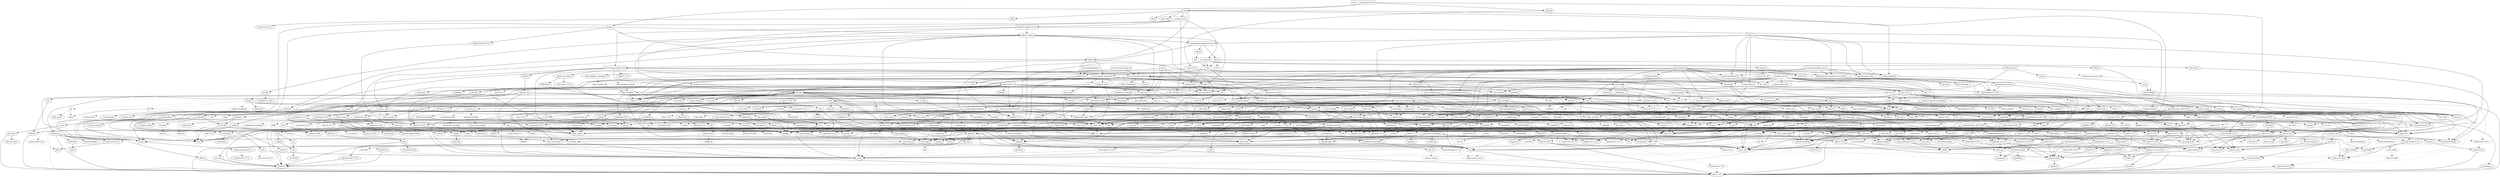 digraph {
    0 [ label = "tests" shape = box]
    1 [ label = "catalyst-toolbox" shape = box]
    2 [ label = "chain-addr" shape = box]
    3 [ label = "chain-core" shape = box]
    4 [ label = "chain-ser" shape = box]
    5 [ label = "chain-crypto" shape = box]
    6 [ label = "typed-bytes" shape = box]
    7 [ label = "chain-impl-mockchain" shape = box]
    8 [ label = "cardano-legacy-address" shape = box]
    9 [ label = "chain-time" shape = box]
    10 [ label = "chain-vote" shape = box]
    11 [ label = "imhamt" shape = box]
    12 [ label = "sparse-array" shape = box]
    13 [ label = "chain-storage" shape = box]
    14 [ label = "jcli" shape = box]
    15 [ label = "jormungandr-lib" shape = box]
    16 [ label = "jormungandr-automation" shape = box]
    17 [ label = "jortestkit" shape = box]
    18 [ label = "jormungandr-integration-tests" shape = box]
    19 [ label = "hersir" shape = box]
    20 [ label = "thor" shape = box]
    21 [ label = "loki" shape = box]
    22 [ label = "mjolnir" shape = box]
    23 [ label = "snapshot-lib" shape = box]
    24 [ label = "symmetric-cipher" shape = box]
    25 [ label = "vit-servicing-station-lib" shape = box]
    26 [ label = "event-db" shape = box]
    27 [ label = "vit-servicing-station-tests" shape = box]
    28 [ label = "wallet" shape = box]
    29 [ label = "chain-path-derivation" shape = box]
    30 [ label = "hdkeygen" shape = box]
    31 [ label = "chain-network" shape = box]
    32 [ label = "jormungandrwallet" shape = box]
    33 [ label = "wallet-core" shape = box]
    34 [ label = "wallet-wasm-js" shape = box]
    35 [ label = "jormungandr" shape = box]
    36 [ label = "explorer" shape = box]
    37 [ label = "settings" shape = box]
    38 [ label = "blockchain" shape = box]
    39 [ label = "vit-servicing-station-cli" shape = box]
    40 [ label = "vit-servicing-station-server" shape = box]
    41 [ label = "iapyx" shape = box]
    42 [ label = "valgrind" shape = box]
    43 [ label = "vitup" shape = box]
    44 [ label = "mainnet-lib" shape = box]
    45 [ label = "mainnet-tools" shape = box]
    46 [ label = "scheduler-service-lib" shape = box]
    47 [ label = "signals-handler" shape = box]
    48 [ label = "snapshot-trigger-service" shape = box]
    49 [ label = "voting_tools_rs" shape = box]
    50 [ label = "integration-tests" shape = box]
    51 [ label = "cat-data-service" shape = box]
    52 [ label = "audit" shape = box]
    53 [ label = "assert_fs" ]
    54 [ label = "bech32 0.8.1" ]
    55 [ label = "clap 4.2.1" ]
    56 [ label = "color-eyre" ]
    57 [ label = "csv" ]
    58 [ label = "fraction" ]
    59 [ label = "futures" ]
    60 [ label = "gag" ]
    61 [ label = "governor" ]
    62 [ label = "graphql_client" ]
    63 [ label = "hex" ]
    64 [ label = "image" ]
    65 [ label = "itertools 0.10.5" ]
    66 [ label = "once_cell" ]
    67 [ label = "qrcode" ]
    68 [ label = "quircs" ]
    69 [ label = "rand 0.8.5" ]
    70 [ label = "rand_chacha 0.3.1" ]
    71 [ label = "rayon" ]
    72 [ label = "regex" ]
    73 [ label = "reqwest" ]
    74 [ label = "rust_decimal" ]
    75 [ label = "serde" ]
    76 [ label = "serde_json" ]
    77 [ label = "serde_yaml 0.8.26" ]
    78 [ label = "sscanf" ]
    79 [ label = "thiserror" ]
    80 [ label = "time 0.3.20" ]
    81 [ label = "tokio" ]
    82 [ label = "tracing" ]
    83 [ label = "tracing-subscriber" ]
    84 [ label = "url" ]
    85 [ label = "cryptoxide 0.4.4" ]
    86 [ label = "proptest" ]
    87 [ label = "quickcheck" ]
    88 [ label = "curve25519-dalek-ng" ]
    89 [ label = "ed25519-bip32 0.4.1" ]
    90 [ label = "ed25519-dalek" ]
    91 [ label = "generic-array" ]
    92 [ label = "rand_core 0.6.4" ]
    93 [ label = "sha2 0.10.6" ]
    94 [ label = "lazy_static" ]
    95 [ label = "strum" ]
    96 [ label = "cbor_event" ]
    97 [ label = "base64 0.21.0" ]
    98 [ label = "const_format" ]
    99 [ label = "criterion" style = dashed]
    100 [ label = "data-pile" ]
    101 [ label = "sled" ]
    102 [ label = "tempfile" ]
    103 [ label = "base64 0.13.1" ]
    104 [ label = "bincode" ]
    105 [ label = "bytes" ]
    106 [ label = "clap_complete" ]
    107 [ label = "gtmpl" ]
    108 [ label = "rpassword" ]
    109 [ label = "http" ]
    110 [ label = "humantime" ]
    111 [ label = "parity-multiaddr" ]
    112 [ label = "serde_with 2.3.1" ]
    113 [ label = "assert_cmd" ]
    114 [ label = "bytesize" ]
    115 [ label = "custom_debug" ]
    116 [ label = "flate2" ]
    117 [ label = "fs_extra" ]
    118 [ label = "json" ]
    119 [ label = "keynesis" ]
    120 [ label = "log" ]
    121 [ label = "netstat2" ]
    122 [ label = "os_info" ]
    123 [ label = "poldercast" ]
    124 [ label = "predicates 2.1.5" ]
    125 [ label = "prost 0.9.0" ]
    126 [ label = "semver" ]
    127 [ label = "sysinfo" ]
    128 [ label = "tar" ]
    129 [ label = "tokio-stream" ]
    130 [ label = "tonic 0.6.2" ]
    131 [ label = "warp" ]
    132 [ label = "zip" ]
    133 [ label = "console" ]
    134 [ label = "dialoguer" ]
    135 [ label = "indicatif" ]
    136 [ label = "sha-1" ]
    137 [ label = "sha2 0.9.9" ]
    138 [ label = "bech32 0.7.3" ]
    139 [ label = "yaml-rust" ]
    140 [ label = "ctrlc" ]
    141 [ label = "slave-pool" ]
    142 [ label = "cocoon" ]
    143 [ label = "dirs" ]
    144 [ label = "serde_test" style = dashed]
    145 [ label = "zeroize" ]
    146 [ label = "diesel" ]
    147 [ label = "diesel_migrations" ]
    148 [ label = "dotenv" ]
    149 [ label = "http-zipkin" ]
    150 [ label = "notify" ]
    151 [ label = "r2d2" ]
    152 [ label = "simplelog 0.8.0" ]
    153 [ label = "tracing-futures" ]
    154 [ label = "bb8" ]
    155 [ label = "bb8-postgres" ]
    156 [ label = "chrono" ]
    157 [ label = "dotenvy" ]
    158 [ label = "tokio-postgres" ]
    159 [ label = "cfg-if 0.1.10" ]
    160 [ label = "dyn-clone" ]
    161 [ label = "fake" ]
    162 [ label = "hyper" ]
    163 [ label = "postgres" ]
    164 [ label = "pretty_assertions" ]
    165 [ label = "rand 0.7.3" ]
    166 [ label = "rand_core 0.5.1" ]
    167 [ label = "refinery" ]
    168 [ label = "hashlink" ]
    169 [ label = "http-body" ]
    170 [ label = "pin-project" ]
    171 [ label = "clear_on_drop" ]
    172 [ label = "console_error_panic_hook" style = dashed]
    173 [ label = "getrandom 0.2.9" ]
    174 [ label = "js-sys" ]
    175 [ label = "wasm-bindgen" ]
    176 [ label = "web-sys" ]
    177 [ label = "arc-swap" ]
    178 [ label = "jsonrpsee-core" ]
    179 [ label = "jsonrpsee-http-server" ]
    180 [ label = "linked-hash-map" ]
    181 [ label = "local-ip-address" ]
    182 [ label = "lru" ]
    183 [ label = "opentelemetry 0.19.0" ]
    184 [ label = "opentelemetry-otlp" ]
    185 [ label = "opentelemetry-semantic-conventions" ]
    186 [ label = "prometheus" ]
    187 [ label = "tokio-util 0.6.10" ]
    188 [ label = "tracing-appender" ]
    189 [ label = "tracing-opentelemetry" ]
    190 [ label = "trust-dns-resolver" ]
    191 [ label = "anyhow" ]
    192 [ label = "async-graphql" ]
    193 [ label = "async-graphql-warp" ]
    194 [ label = "futures-channel" ]
    195 [ label = "futures-util" ]
    196 [ label = "ed25519-bip32 0.3.2" ]
    197 [ label = "prettytable-rs" ]
    198 [ label = "warp-reverse-proxy" ]
    199 [ label = "diffy" ]
    200 [ label = "glob" ]
    201 [ label = "path-slash" ]
    202 [ label = "rustls" ]
    203 [ label = "rustls-pemfile" ]
    204 [ label = "tempdir" ]
    205 [ label = "tokio-rustls" ]
    206 [ label = "uuid 0.8.2" ]
    207 [ label = "walkdir" ]
    208 [ label = "cardano-serialization-lib" ]
    209 [ label = "pharos" ]
    210 [ label = "job_scheduler_ng" ]
    211 [ label = "num-traits" ]
    212 [ label = "uuid 1.3.1" ]
    213 [ label = "bytekind" ]
    214 [ label = "cddl" ]
    215 [ label = "ciborium" ]
    216 [ label = "dashmap" ]
    217 [ label = "microtype" ]
    218 [ label = "nonempty" ]
    219 [ label = "validity" ]
    220 [ label = "cfg-if 1.0.0" ]
    221 [ label = "libmath" ]
    222 [ label = "rand_chacha 0.2.2" ]
    223 [ label = "axum" ]
    224 [ label = "cpu-time" ]
    225 [ label = "metrics" ]
    226 [ label = "metrics-exporter-prometheus" ]
    227 [ label = "opentelemetry-prometheus" ]
    228 [ label = "panic-message" ]
    229 [ label = "poem" ]
    230 [ label = "poem-extensions" ]
    231 [ label = "poem-openapi" ]
    232 [ label = "rust-embed" ]
    233 [ label = "serde_with 3.3.0" ]
    234 [ label = "tower" ]
    235 [ label = "tower-http" ]
    236 [ label = "ulid" ]
    237 [ label = "clap_complete_command" ]
    238 [ label = "anstyle" ]
    239 [ label = "doc-comment" ]
    240 [ label = "globwalk" ]
    241 [ label = "predicates 3.0.2" ]
    242 [ label = "predicates-core" ]
    243 [ label = "predicates-tree" ]
    244 [ label = "clap_builder" ]
    245 [ label = "backtrace" ]
    246 [ label = "color-spantrace" style = dashed]
    247 [ label = "eyre" ]
    248 [ label = "indenter" ]
    249 [ label = "owo-colors" ]
    250 [ label = "tracing-error" style = dashed]
    251 [ label = "csv-core" ]
    252 [ label = "itoa" ]
    253 [ label = "ryu" ]
    254 [ label = "num" ]
    255 [ label = "futures-core" ]
    256 [ label = "futures-executor" ]
    257 [ label = "futures-io" ]
    258 [ label = "futures-sink" ]
    259 [ label = "futures-task" ]
    260 [ label = "filedescriptor" ]
    261 [ label = "futures-timer" style = dashed]
    262 [ label = "no-std-compat" ]
    263 [ label = "nonzero_ext" ]
    264 [ label = "parking_lot 0.12.1" ]
    265 [ label = "smallvec" ]
    266 [ label = "bytemuck" ]
    267 [ label = "byteorder" ]
    268 [ label = "color_quant" ]
    269 [ label = "gif" style = dashed]
    270 [ label = "jpeg-decoder" style = dashed]
    271 [ label = "num-iter" ]
    272 [ label = "num-rational 0.3.2" ]
    273 [ label = "png" style = dashed]
    274 [ label = "scoped_threadpool" style = dashed]
    275 [ label = "tiff" style = dashed]
    276 [ label = "either" ]
    277 [ label = "checked_int_cast" ]
    278 [ label = "ppv-lite86" ]
    279 [ label = "rayon-core" ]
    280 [ label = "aho-corasick 1.0.5" style = dashed]
    281 [ label = "memchr" ]
    282 [ label = "regex-automata 0.3.7" ]
    283 [ label = "regex-syntax 0.7.5" ]
    284 [ label = "serde_urlencoded" ]
    285 [ label = "tower-service" ]
    286 [ label = "arrayvec 0.7.2" ]
    287 [ label = "borsh" style = dashed]
    288 [ label = "bytecheck" style = dashed]
    289 [ label = "rkyv" style = dashed]
    290 [ label = "indexmap 1.9.3" ]
    291 [ label = "time-core" ]
    292 [ label = "mio" style = dashed]
    293 [ label = "num_cpus" ]
    294 [ label = "pin-project-lite" ]
    295 [ label = "tracing-core" ]
    296 [ label = "matchers" style = dashed]
    297 [ label = "nu-ansi-term" style = dashed]
    298 [ label = "sharded-slab" style = dashed]
    299 [ label = "thread_local" ]
    300 [ label = "tracing-log" style = dashed]
    301 [ label = "tracing-serde" style = dashed]
    302 [ label = "form_urlencoded" ]
    303 [ label = "idna 0.4.0" ]
    304 [ label = "percent-encoding" ]
    305 [ label = "bit-set" style = dashed]
    306 [ label = "bitflags" ]
    307 [ label = "quick-error 2.0.1" style = dashed]
    308 [ label = "rand_xorshift" ]
    309 [ label = "regex-syntax 0.6.29" style = dashed]
    310 [ label = "rusty-fork" style = dashed]
    311 [ label = "unarray" ]
    312 [ label = "env_logger" style = dashed]
    313 [ label = "digest 0.9.0" ]
    314 [ label = "subtle-ng" ]
    315 [ label = "curve25519-dalek" ]
    316 [ label = "ed25519" ]
    317 [ label = "typenum" ]
    318 [ label = "digest 0.10.6" ]
    319 [ label = "atty" style = dashed]
    320 [ label = "cast" style = dashed]
    321 [ label = "clap 2.34.0" style = dashed]
    322 [ label = "criterion-plot" style = dashed]
    323 [ label = "oorandom" style = dashed]
    324 [ label = "plotters" style = dashed]
    325 [ label = "serde_cbor" style = dashed]
    326 [ label = "tinytemplate" style = dashed]
    327 [ label = "memmap2" ]
    328 [ label = "crc32fast" ]
    329 [ label = "crossbeam-epoch" ]
    330 [ label = "crossbeam-utils" ]
    331 [ label = "fxhash" ]
    332 [ label = "libc" ]
    333 [ label = "parking_lot 0.11.2" ]
    334 [ label = "fastrand" ]
    335 [ label = "gtmpl_value" ]
    336 [ label = "fnv" ]
    337 [ label = "arrayref" ]
    338 [ label = "bs58" ]
    339 [ label = "data-encoding" ]
    340 [ label = "multihash" ]
    341 [ label = "static_assertions" ]
    342 [ label = "unsigned-varint 0.7.1" ]
    343 [ label = "bstr" ]
    344 [ label = "wait-timeout" ]
    345 [ label = "miniz_oxide 0.6.2" ]
    346 [ label = "cryptoxide 0.3.6" ]
    347 [ label = "difflib" style = dashed]
    348 [ label = "float-cmp" style = dashed]
    349 [ label = "normalize-line-endings" style = dashed]
    350 [ label = "filetime" ]
    351 [ label = "tokio-util 0.7.7" ]
    352 [ label = "async-stream" ]
    353 [ label = "h2" style = dashed]
    354 [ label = "hyper-timeout" style = dashed]
    355 [ label = "tower-layer" ]
    356 [ label = "headers" ]
    357 [ label = "mime" ]
    358 [ label = "mime_guess" ]
    359 [ label = "multiparty" style = dashed]
    360 [ label = "scoped-tls" ]
    361 [ label = "tokio-tungstenite" style = dashed]
    362 [ label = "aes 0.7.5" style = dashed]
    363 [ label = "bzip2" style = dashed]
    364 [ label = "constant_time_eq" style = dashed]
    365 [ label = "hmac 0.12.1" ]
    366 [ label = "pbkdf2 0.11.0" style = dashed]
    367 [ label = "sha1" ]
    368 [ label = "zstd" style = dashed]
    369 [ label = "unicode-width" ]
    370 [ label = "shell-words" ]
    371 [ label = "number_prefix" ]
    372 [ label = "block-buffer 0.9.0" ]
    373 [ label = "opaque-debug" ]
    374 [ label = "crossbeam-channel" ]
    375 [ label = "aes-gcm 0.9.4" ]
    376 [ label = "chacha20poly1305" ]
    377 [ label = "hmac 0.11.0" ]
    378 [ label = "pbkdf2 0.9.0" ]
    379 [ label = "dirs-sys" ]
    380 [ label = "pq-sys" style = dashed]
    381 [ label = "migrations_internals" ]
    382 [ label = "zipkin" ]
    383 [ label = "scheduled-thread-pool" ]
    384 [ label = "termcolor" ]
    385 [ label = "num-integer" ]
    386 [ label = "time 0.1.45" style = dashed]
    387 [ label = "fallible-iterator" ]
    388 [ label = "phf" ]
    389 [ label = "postgres-protocol" ]
    390 [ label = "postgres-types" ]
    391 [ label = "socket2 0.5.1" ]
    392 [ label = "httparse" ]
    393 [ label = "httpdate" ]
    394 [ label = "socket2 0.4.9" style = dashed]
    395 [ label = "want" ]
    396 [ label = "ansi_term 0.11.0" ]
    397 [ label = "difference" ]
    398 [ label = "getrandom 0.1.16" style = dashed]
    399 [ label = "refinery-core" ]
    400 [ label = "hashbrown 0.12.3" ]
    401 [ label = "beef" ]
    402 [ label = "jsonrpsee-types" ]
    403 [ label = "rustc-hash" style = dashed]
    404 [ label = "globset" ]
    405 [ label = "unicase" ]
    406 [ label = "opentelemetry_api 0.19.0" ]
    407 [ label = "opentelemetry_sdk 0.19.0" ]
    408 [ label = "opentelemetry-proto" ]
    409 [ label = "prost 0.11.8" style = dashed]
    410 [ label = "tonic 0.8.3" style = dashed]
    411 [ label = "protobuf" ]
    412 [ label = "slab" style = dashed]
    413 [ label = "lru-cache" ]
    414 [ label = "resolv-conf" style = dashed]
    415 [ label = "trust-dns-proto" ]
    416 [ label = "async-graphql-parser" ]
    417 [ label = "async-graphql-value" ]
    418 [ label = "fast_chemail" style = dashed]
    419 [ label = "multer" ]
    420 [ label = "pin-utils" ]
    421 [ label = "encode_unicode" ]
    422 [ label = "is-terminal" ]
    423 [ label = "term" ]
    424 [ label = "ansi_term 0.12.1" ]
    425 [ label = "ring" ]
    426 [ label = "sct" ]
    427 [ label = "webpki" ]
    428 [ label = "rand 0.4.6" ]
    429 [ label = "remove_dir_all" ]
    430 [ label = "same-file" ]
    431 [ label = "num-bigint" ]
    432 [ label = "schemars" ]
    433 [ label = "cron" ]
    434 [ label = "libm" style = dashed]
    435 [ label = "abnf_to_pest" ]
    436 [ label = "base16" ]
    437 [ label = "base64-url" style = dashed]
    438 [ label = "clap 3.2.23" style = dashed]
    439 [ label = "codespan-reporting" ]
    440 [ label = "hexf-parse" ]
    441 [ label = "itertools 0.11.0" ]
    442 [ label = "lexical-core" ]
    443 [ label = "pest_meta" ]
    444 [ label = "pest_vm" ]
    445 [ label = "simplelog 0.12.1" ]
    446 [ label = "uriparse" style = dashed]
    447 [ label = "ciborium-io" ]
    448 [ label = "ciborium-ll" ]
    449 [ label = "hashbrown 0.14.0" ]
    450 [ label = "lock_api" ]
    451 [ label = "parking_lot_core 0.9.8" ]
    452 [ label = "secrecy" style = dashed]
    453 [ label = "rand 0.3.23" ]
    454 [ label = "axum-core" ]
    455 [ label = "matchit" ]
    456 [ label = "serde_path_to_error" style = dashed]
    457 [ label = "sync_wrapper" ]
    458 [ label = "ahash 0.8.3" ]
    459 [ label = "ipnet" ]
    460 [ label = "metrics-util" ]
    461 [ label = "quanta" ]
    462 [ label = "opentelemetry_api 0.20.0" ]
    463 [ label = "opentelemetry_sdk 0.20.0" ]
    464 [ label = "async-compression" style = dashed]
    465 [ label = "cookie" style = dashed]
    466 [ label = "opentelemetry 0.20.0" style = dashed]
    467 [ label = "quick-xml" ]
    468 [ label = "rfc7239" ]
    469 [ label = "serde_yaml 0.9.25" ]
    470 [ label = "indexmap 2.0.0" ]
    471 [ label = "rust-embed-utils" ]
    472 [ label = "http-range-header" ]
    473 [ label = "clap_complete_fig" style = dashed]
    474 [ label = "clap_complete_nushell" style = dashed]
    475 [ label = "ignore" ]
    476 [ label = "termtree" ]
    477 [ label = "anstream" style = dashed]
    478 [ label = "clap_lex 0.4.1" ]
    479 [ label = "strsim" style = dashed]
    480 [ label = "addr2line" ]
    481 [ label = "object" ]
    482 [ label = "rustc-demangle" ]
    483 [ label = "num-complex" ]
    484 [ label = "num-rational 0.4.1" ]
    485 [ label = "weezl" style = dashed]
    486 [ label = "deflate" style = dashed]
    487 [ label = "miniz_oxide 0.3.7" style = dashed]
    488 [ label = "miniz_oxide 0.4.4" style = dashed]
    489 [ label = "crossbeam-deque" ]
    490 [ label = "hashbrown 0.13.1" style = dashed]
    491 [ label = "ptr_meta" style = dashed]
    492 [ label = "simdutf8" style = dashed]
    493 [ label = "rend" style = dashed]
    494 [ label = "seahash" style = dashed]
    495 [ label = "regex-automata 0.1.10" style = dashed]
    496 [ label = "overload" style = dashed]
    497 [ label = "unicode-bidi" ]
    498 [ label = "unicode-normalization" ]
    499 [ label = "bit-vec" style = dashed]
    500 [ label = "quick-error 1.2.3" style = dashed]
    501 [ label = "subtle" ]
    502 [ label = "signature" ]
    503 [ label = "block-buffer 0.10.4" style = dashed]
    504 [ label = "crypto-common" ]
    505 [ label = "textwrap 0.11.0" style = dashed]
    506 [ label = "plotters-backend" style = dashed]
    507 [ label = "plotters-svg" style = dashed]
    508 [ label = "half" ]
    509 [ label = "memoffset" ]
    510 [ label = "scopeguard" ]
    511 [ label = "instant" ]
    512 [ label = "parking_lot_core 0.8.6" ]
    513 [ label = "unsigned-varint 0.5.1" ]
    514 [ label = "adler" ]
    515 [ label = "tokio-io-timeout" style = dashed]
    516 [ label = "headers-core" ]
    517 [ label = "try-lock" ]
    518 [ label = "tungstenite" style = dashed]
    519 [ label = "cipher 0.3.0" ]
    520 [ label = "bzip2-sys" style = dashed]
    521 [ label = "password-hash" style = dashed]
    522 [ label = "zstd-safe" style = dashed]
    523 [ label = "aead 0.4.3" ]
    524 [ label = "ctr 0.8.0" ]
    525 [ label = "ghash 0.4.4" ]
    526 [ label = "aead 0.5.2" ]
    527 [ label = "chacha20" ]
    528 [ label = "cipher 0.4.4" ]
    529 [ label = "poly1305" ]
    530 [ label = "crypto-mac" ]
    531 [ label = "lazycell" ]
    532 [ label = "zipkin-types" ]
    533 [ label = "phf_shared" ]
    534 [ label = "md-5" ]
    535 [ label = "stringprep" ]
    536 [ label = "siphasher" ]
    537 [ label = "toml" ]
    538 [ label = "ahash 0.7.6" style = dashed]
    539 [ label = "aho-corasick 0.7.20" ]
    540 [ label = "urlencoding" ]
    541 [ label = "hostname" style = dashed]
    542 [ label = "idna 0.2.3" ]
    543 [ label = "tinyvec" ]
    544 [ label = "pest" ]
    545 [ label = "ascii_utils" style = dashed]
    546 [ label = "encoding_rs" ]
    547 [ label = "spin" ]
    548 [ label = "io-lifetimes" ]
    549 [ label = "dirs-next" ]
    550 [ label = "untrusted" ]
    551 [ label = "nom" ]
    552 [ label = "abnf" ]
    553 [ label = "pretty" ]
    554 [ label = "clap_lex 0.2.4" style = dashed]
    555 [ label = "textwrap 0.16.0" style = dashed]
    556 [ label = "lexical-parse-float" style = dashed]
    557 [ label = "lexical-parse-integer" style = dashed]
    558 [ label = "lexical-util" ]
    559 [ label = "lexical-write-float" style = dashed]
    560 [ label = "lexical-write-integer" style = dashed]
    561 [ label = "sketches-ddsketch" style = dashed]
    562 [ label = "ordered-float" ]
    563 [ label = "brotli" style = dashed]
    564 [ label = "aes-gcm 0.10.2" style = dashed]
    565 [ label = "hkdf" style = dashed]
    566 [ label = "uncased" ]
    567 [ label = "unsafe-libyaml" ]
    568 [ label = "equivalent" ]
    569 [ label = "anstyle-parse" style = dashed]
    570 [ label = "concolor-override" style = dashed]
    571 [ label = "concolor-query" style = dashed]
    572 [ label = "utf8parse" style = dashed]
    573 [ label = "gimli" ]
    574 [ label = "adler32" style = dashed]
    575 [ label = "utf-8" style = dashed]
    576 [ label = "base64ct" style = dashed]
    577 [ label = "zstd-sys" style = dashed]
    578 [ label = "polyval 0.5.3" ]
    579 [ label = "inout" ]
    580 [ label = "universal-hash 0.5.0" ]
    581 [ label = "match_cfg" style = dashed]
    582 [ label = "matches" ]
    583 [ label = "tinyvec_macros" style = dashed]
    584 [ label = "ucd-trie" ]
    585 [ label = "dirs-sys-next" ]
    586 [ label = "minimal-lexical" ]
    587 [ label = "abnf-core" ]
    588 [ label = "arrayvec 0.5.2" ]
    589 [ label = "typed-arena" ]
    590 [ label = "unicode-segmentation" ]
    591 [ label = "os_str_bytes" style = dashed]
    592 [ label = "alloc-no-stdlib" style = dashed]
    593 [ label = "alloc-stdlib" style = dashed]
    594 [ label = "brotli-decompressor" style = dashed]
    595 [ label = "aes 0.8.3" style = dashed]
    596 [ label = "ctr 0.9.2" style = dashed]
    597 [ label = "ghash 0.5.0" style = dashed]
    598 [ label = "universal-hash 0.4.1" ]
    599 [ label = "polyval 0.6.1" style = dashed]
    1 -> 56 [ ]
    1 -> 60 [ ]
    1 -> 61 [ ]
    1 -> 18 [ ]
    1 -> 67 [ ]
    1 -> 68 [ ]
    1 -> 78 [ ]
    1 -> 24 [ ]
    1 -> 25 [ style = dotted]
    1 -> 28 [ ]
    2 -> 3 [ ]
    2 -> 5 [ ]
    3 -> 4 [ ]
    4 -> 79 [ ]
    5 -> 54 [ ]
    5 -> 88 [ ]
    5 -> 89 [ ]
    5 -> 90 [ ]
    5 -> 63 [ ]
    5 -> 86 [ style = dotted]
    5 -> 87 [ style = dotted]
    5 -> 71 [ ]
    5 -> 93 [ ]
    5 -> 6 [ ]
    7 -> 8 [ ]
    7 -> 2 [ ]
    7 -> 9 [ ]
    7 -> 10 [ ]
    7 -> 11 [ ]
    7 -> 12 [ ]
    7 -> 95 [ ]
    7 -> 82 [ ]
    8 -> 96 [ ]
    8 -> 89 [ ]
    9 -> 3 [ ]
    9 -> 86 [ style = dotted]
    9 -> 87 [ style = dotted]
    10 -> 97 [ ]
    10 -> 3 [ ]
    10 -> 5 [ ]
    10 -> 98 [ ]
    11 -> 86 [ style = dotted]
    11 -> 79 [ ]
    13 -> 99 [ style = dotted]
    13 -> 100 [ ]
    13 -> 92 [ style = dotted]
    13 -> 101 [ ]
    13 -> 102 [ style = dotted]
    13 -> 79 [ ]
    14 -> 104 [ ]
    14 -> 106 [ ]
    14 -> 107 [ ]
    14 -> 15 [ ]
    14 -> 73 [ ]
    14 -> 108 [ ]
    14 -> 77 [ ]
    15 -> 7 [ ]
    15 -> 109 [ ]
    15 -> 110 [ ]
    15 -> 111 [ ]
    15 -> 112 [ ]
    16 -> 113 [ ]
    16 -> 13 [ ]
    16 -> 62 [ ]
    16 -> 14 [ ]
    16 -> 17 [ ]
    16 -> 118 [ ]
    16 -> 121 [ ]
    16 -> 123 [ ]
    16 -> 130 [ ]
    16 -> 83 [ ]
    17 -> 53 [ ]
    17 -> 54 [ ]
    17 -> 114 [ ]
    17 -> 57 [ ]
    17 -> 115 [ ]
    17 -> 134 [ ]
    17 -> 117 [ ]
    17 -> 63 [ ]
    17 -> 110 [ ]
    17 -> 135 [ ]
    17 -> 122 [ ]
    17 -> 124 [ ]
    17 -> 73 [ ]
    17 -> 126 [ ]
    17 -> 77 [ ]
    17 -> 136 [ ]
    17 -> 137 [ ]
    17 -> 127 [ ]
    17 -> 128 [ ]
    17 -> 131 [ ]
    17 -> 132 [ ]
    18 -> 138 [ ]
    18 -> 19 [ ]
    18 -> 22 [ ]
    19 -> 140 [ ]
    19 -> 141 [ ]
    19 -> 20 [ ]
    20 -> 142 [ ]
    20 -> 143 [ ]
    20 -> 16 [ ]
    21 -> 20 [ ]
    22 -> 21 [ ]
    23 -> 58 [ ]
    23 -> 15 [ ]
    23 -> 73 [ ]
    23 -> 74 [ ]
    23 -> 144 [ style = dotted]
    24 -> 85 [ ]
    24 -> 69 [ ]
    24 -> 79 [ ]
    24 -> 145 [ ]
    25 -> 55 [ ]
    25 -> 147 [ ]
    25 -> 148 [ ]
    25 -> 26 [ ]
    25 -> 149 [ ]
    25 -> 65 [ ]
    25 -> 150 [ ]
    25 -> 152 [ ]
    25 -> 23 [ ]
    25 -> 153 [ ]
    25 -> 83 [ ]
    25 -> 131 [ ]
    26 -> 155 [ ]
    26 -> 157 [ ]
    26 -> 74 [ ]
    26 -> 79 [ ]
    27 -> 113 [ ]
    27 -> 159 [ ]
    27 -> 160 [ ]
    27 -> 161 [ ]
    27 -> 17 [ ]
    27 -> 164 [ ]
    27 -> 167 [ ]
    27 -> 25 [ ]
    28 -> 168 [ ]
    28 -> 30 [ ]
    28 -> 65 [ ]
    28 -> 15 [ ]
    29 -> 79 [ ]
    30 -> 8 [ ]
    30 -> 2 [ ]
    30 -> 29 [ ]
    31 -> 5 [ ]
    31 -> 59 [ ]
    31 -> 79 [ ]
    31 -> 130 [ ]
    32 -> 33 [ ]
    33 -> 138 [ ]
    33 -> 24 [ ]
    33 -> 28 [ ]
    34 -> 171 [ ]
    34 -> 172 [ style = dotted]
    34 -> 33 [ ]
    34 -> 176 [ ]
    35 -> 177 [ ]
    35 -> 31 [ ]
    35 -> 13 [ ]
    35 -> 55 [ ]
    35 -> 149 [ ]
    35 -> 15 [ ]
    35 -> 179 [ ]
    35 -> 181 [ ]
    35 -> 184 [ ]
    35 -> 185 [ ]
    35 -> 123 [ ]
    35 -> 186 [ style = dotted]
    35 -> 73 [ ]
    35 -> 77 [ ]
    35 -> 188 [ ]
    35 -> 189 [ ]
    35 -> 190 [ ]
    35 -> 131 [ ]
    36 -> 191 [ ]
    36 -> 193 [ ]
    36 -> 31 [ ]
    36 -> 149 [ ]
    36 -> 18 [ ]
    36 -> 184 [ ]
    36 -> 185 [ ]
    36 -> 188 [ ]
    36 -> 189 [ ]
    37 -> 101 [ ]
    37 -> 79 [ ]
    38 -> 7 [ ]
    38 -> 182 [ ]
    39 -> 57 [ ]
    39 -> 25 [ ]
    40 -> 184 [ ]
    40 -> 185 [ ]
    40 -> 188 [ ]
    40 -> 189 [ ]
    40 -> 25 [ ]
    41 -> 1 [ ]
    41 -> 196 [ ]
    41 -> 197 [ ]
    41 -> 42 [ ]
    42 -> 16 [ ]
    42 -> 27 [ ]
    42 -> 33 [ ]
    42 -> 198 [ ]
    43 -> 199 [ ]
    43 -> 200 [ ]
    43 -> 45 [ ]
    43 -> 201 [ ]
    43 -> 188 [ ]
    43 -> 206 [ ]
    43 -> 42 [ ]
    44 -> 208 [ ]
    44 -> 209 [ ]
    44 -> 23 [ ]
    44 -> 204 [ ]
    44 -> 20 [ ]
    45 -> 210 [ ]
    45 -> 44 [ ]
    45 -> 197 [ ]
    45 -> 48 [ ]
    45 -> 27 [ ]
    46 -> 156 [ ]
    46 -> 55 [ ]
    46 -> 59 [ ]
    46 -> 17 [ ]
    46 -> 212 [ ]
    47 -> 59 [ ]
    47 -> 81 [ ]
    48 -> 1 [ ]
    48 -> 46 [ ]
    48 -> 47 [ ]
    48 -> 49 [ ]
    49 -> 213 [ ]
    49 -> 208 [ ]
    49 -> 214 [ ]
    49 -> 55 [ ]
    49 -> 56 [ ]
    49 -> 216 [ ]
    49 -> 143 [ ]
    49 -> 217 [ ]
    49 -> 218 [ ]
    49 -> 86 [ ]
    49 -> 71 [ ]
    49 -> 74 [ ]
    49 -> 219 [ ]
    50 -> 41 [ ]
    50 -> 221 [ ]
    50 -> 222 [ ]
    50 -> 43 [ ]
    51 -> 177 [ ]
    51 -> 223 [ ]
    51 -> 55 [ ]
    51 -> 224 [ ]
    51 -> 85 [ ]
    51 -> 26 [ ]
    51 -> 226 [ ]
    51 -> 183 [ ]
    51 -> 228 [ ]
    51 -> 230 [ ]
    51 -> 233 [ ]
    51 -> 235 [ ]
    51 -> 83 [ ]
    51 -> 236 [ ]
    52 -> 13 [ ]
    52 -> 237 [ ]
    52 -> 56 [ ]
    52 -> 77 [ ]
    52 -> 28 [ ]
    53 -> 239 [ ]
    53 -> 240 [ ]
    53 -> 241 [ ]
    53 -> 243 [ ]
    53 -> 102 [ ]
    55 -> 244 [ ]
    56 -> 245 [ ]
    56 -> 246 [ style = dotted]
    56 -> 247 [ ]
    57 -> 251 [ ]
    57 -> 252 [ ]
    57 -> 253 [ ]
    57 -> 75 [ ]
    58 -> 94 [ style = dotted]
    58 -> 254 [ ]
    59 -> 256 [ style = dotted]
    60 -> 260 [ ]
    60 -> 102 [ ]
    61 -> 59 [ style = dotted]
    61 -> 261 [ style = dotted]
    61 -> 262 [ ]
    61 -> 263 [ ]
    61 -> 264 [ ]
    61 -> 69 [ style = dotted]
    62 -> 76 [ ]
    64 -> 266 [ ]
    64 -> 269 [ style = dotted]
    64 -> 271 [ ]
    64 -> 272 [ ]
    64 -> 273 [ style = dotted]
    64 -> 274 [ style = dotted]
    64 -> 275 [ style = dotted]
    65 -> 276 [ ]
    67 -> 277 [ ]
    67 -> 64 [ style = dotted]
    68 -> 211 [ ]
    68 -> 79 [ ]
    69 -> 70 [ style = dotted]
    70 -> 278 [ ]
    70 -> 92 [ ]
    71 -> 276 [ ]
    71 -> 279 [ ]
    72 -> 282 [ ]
    73 -> 97 [ ]
    73 -> 195 [ ]
    73 -> 109 [ ]
    73 -> 76 [ style = dotted]
    73 -> 284 [ ]
    73 -> 285 [ ]
    73 -> 84 [ ]
    74 -> 286 [ ]
    74 -> 287 [ style = dotted]
    74 -> 163 [ style = dotted]
    74 -> 289 [ style = dotted]
    76 -> 252 [ ]
    76 -> 253 [ ]
    76 -> 75 [ ]
    77 -> 290 [ ]
    77 -> 253 [ ]
    77 -> 139 [ ]
    78 -> 98 [ ]
    78 -> 94 [ ]
    78 -> 72 [ ]
    80 -> 252 [ style = dotted]
    80 -> 75 [ style = dotted]
    80 -> 291 [ ]
    81 -> 105 [ style = dotted]
    81 -> 292 [ style = dotted]
    81 -> 293 [ style = dotted]
    81 -> 264 [ style = dotted]
    81 -> 294 [ ]
    82 -> 120 [ style = dotted]
    82 -> 294 [ ]
    82 -> 295 [ ]
    83 -> 296 [ style = dotted]
    83 -> 297 [ style = dotted]
    83 -> 72 [ style = dotted]
    83 -> 76 [ style = dotted]
    83 -> 298 [ style = dotted]
    83 -> 265 [ style = dotted]
    83 -> 299 [ style = dotted]
    83 -> 80 [ style = dotted]
    83 -> 82 [ style = dotted]
    83 -> 300 [ style = dotted]
    83 -> 301 [ style = dotted]
    84 -> 302 [ ]
    84 -> 303 [ ]
    84 -> 75 [ style = dotted]
    86 -> 305 [ style = dotted]
    86 -> 306 [ ]
    86 -> 267 [ ]
    86 -> 94 [ style = dotted]
    86 -> 211 [ ]
    86 -> 307 [ style = dotted]
    86 -> 69 [ ]
    86 -> 308 [ ]
    86 -> 309 [ style = dotted]
    86 -> 310 [ style = dotted]
    86 -> 311 [ ]
    87 -> 312 [ style = dotted]
    87 -> 165 [ ]
    88 -> 267 [ ]
    88 -> 313 [ ]
    88 -> 92 [ ]
    88 -> 314 [ ]
    88 -> 145 [ ]
    89 -> 85 [ ]
    90 -> 315 [ ]
    90 -> 316 [ ]
    90 -> 165 [ style = dotted]
    90 -> 75 [ style = dotted]
    90 -> 137 [ ]
    91 -> 317 [ ]
    92 -> 173 [ style = dotted]
    93 -> 318 [ ]
    99 -> 319 [ style = dashed]
    99 -> 321 [ style = dashed]
    99 -> 322 [ style = dashed]
    99 -> 57 [ style = dashed]
    99 -> 59 [ style = dotted]
    99 -> 94 [ style = dashed]
    99 -> 323 [ style = dashed]
    99 -> 324 [ style = dashed]
    99 -> 71 [ style = dashed]
    99 -> 72 [ style = dashed]
    99 -> 325 [ style = dashed]
    99 -> 326 [ style = dashed]
    99 -> 81 [ style = dotted]
    99 -> 207 [ style = dashed]
    100 -> 327 [ ]
    101 -> 328 [ ]
    101 -> 329 [ ]
    101 -> 331 [ ]
    101 -> 332 [ ]
    101 -> 120 [ ]
    101 -> 333 [ ]
    102 -> 220 [ ]
    102 -> 334 [ ]
    104 -> 75 [ ]
    105 -> 75 [ style = dotted]
    106 -> 55 [ ]
    107 -> 335 [ ]
    107 -> 65 [ ]
    107 -> 94 [ ]
    107 -> 304 [ ]
    108 -> 76 [ ]
    109 -> 105 [ ]
    109 -> 336 [ ]
    109 -> 252 [ ]
    111 -> 337 [ ]
    111 -> 338 [ ]
    111 -> 267 [ ]
    111 -> 339 [ ]
    111 -> 340 [ ]
    111 -> 341 [ ]
    111 -> 342 [ ]
    111 -> 84 [ style = dotted]
    112 -> 103 [ style = dotted]
    112 -> 156 [ style = dotted]
    112 -> 63 [ style = dotted]
    112 -> 290 [ style = dotted]
    112 -> 76 [ style = dotted]
    112 -> 80 [ style = dotted]
    113 -> 343 [ ]
    113 -> 239 [ ]
    113 -> 241 [ ]
    113 -> 243 [ ]
    113 -> 344 [ ]
    116 -> 328 [ ]
    116 -> 345 [ style = dotted]
    119 -> 346 [ ]
    119 -> 63 [ ]
    119 -> 70 [ ]
    119 -> 79 [ ]
    120 -> 220 [ ]
    120 -> 75 [ style = dotted]
    121 -> 306 [ ]
    121 -> 332 [ ]
    121 -> 79 [ ]
    122 -> 120 [ ]
    123 -> 119 [ ]
    123 -> 182 [ ]
    124 -> 347 [ style = dotted]
    124 -> 348 [ style = dotted]
    124 -> 65 [ ]
    124 -> 349 [ style = dotted]
    124 -> 242 [ ]
    124 -> 72 [ style = dotted]
    125 -> 105 [ ]
    126 -> 75 [ style = dotted]
    127 -> 71 [ style = dotted]
    128 -> 350 [ ]
    129 -> 351 [ style = dotted]
    130 -> 352 [ ]
    130 -> 103 [ ]
    130 -> 354 [ style = dotted]
    130 -> 304 [ ]
    130 -> 125 [ style = dotted]
    130 -> 129 [ ]
    130 -> 187 [ ]
    130 -> 234 [ style = dotted]
    130 -> 153 [ style = dotted]
    131 -> 356 [ ]
    131 -> 162 [ ]
    131 -> 358 [ ]
    131 -> 359 [ style = dotted]
    131 -> 170 [ ]
    131 -> 203 [ ]
    131 -> 360 [ ]
    131 -> 76 [ ]
    131 -> 284 [ ]
    131 -> 205 [ style = dotted]
    131 -> 129 [ ]
    131 -> 361 [ style = dotted]
    132 -> 362 [ style = dotted]
    132 -> 267 [ ]
    132 -> 363 [ style = dotted]
    132 -> 364 [ style = dotted]
    132 -> 116 [ style = dotted]
    132 -> 366 [ style = dotted]
    132 -> 367 [ style = dotted]
    132 -> 80 [ style = dotted]
    132 -> 368 [ style = dotted]
    133 -> 94 [ ]
    133 -> 332 [ ]
    133 -> 369 [ style = dotted]
    134 -> 133 [ ]
    134 -> 370 [ ]
    134 -> 102 [ style = dotted]
    134 -> 145 [ style = dotted]
    135 -> 133 [ ]
    135 -> 371 [ ]
    135 -> 72 [ ]
    136 -> 372 [ ]
    136 -> 220 [ ]
    136 -> 313 [ ]
    136 -> 373 [ ]
    137 -> 372 [ ]
    137 -> 220 [ ]
    137 -> 313 [ ]
    137 -> 373 [ ]
    139 -> 180 [ ]
    141 -> 374 [ ]
    142 -> 375 [ ]
    142 -> 376 [ ]
    142 -> 378 [ ]
    142 -> 69 [ ]
    143 -> 379 [ ]
    144 -> 75 [ style = dashed]
    146 -> 306 [ style = dotted]
    146 -> 267 [ ]
    146 -> 156 [ style = dotted]
    146 -> 380 [ style = dotted]
    146 -> 151 [ style = dotted]
    146 -> 76 [ style = dotted]
    147 -> 381 [ ]
    149 -> 109 [ ]
    149 -> 382 [ ]
    150 -> 306 [ ]
    150 -> 374 [ style = dotted]
    150 -> 350 [ ]
    150 -> 332 [ ]
    150 -> 207 [ ]
    151 -> 120 [ ]
    151 -> 383 [ ]
    152 -> 156 [ ]
    152 -> 120 [ ]
    152 -> 384 [ style = dotted]
    153 -> 170 [ style = dotted]
    153 -> 82 [ ]
    154 -> 195 [ ]
    154 -> 81 [ ]
    155 -> 154 [ ]
    155 -> 158 [ ]
    156 -> 385 [ ]
    156 -> 75 [ style = dotted]
    156 -> 386 [ style = dotted]
    158 -> 195 [ ]
    158 -> 304 [ ]
    158 -> 388 [ ]
    158 -> 390 [ ]
    158 -> 391 [ ]
    158 -> 351 [ ]
    161 -> 156 [ style = dotted]
    161 -> 109 [ style = dotted]
    161 -> 69 [ ]
    162 -> 353 [ style = dotted]
    162 -> 169 [ ]
    162 -> 392 [ ]
    162 -> 393 [ ]
    162 -> 394 [ style = dotted]
    162 -> 285 [ ]
    162 -> 395 [ ]
    163 -> 158 [ ]
    164 -> 396 [ ]
    164 -> 397 [ ]
    165 -> 166 [ ]
    166 -> 398 [ style = dotted]
    167 -> 399 [ ]
    168 -> 400 [ ]
    169 -> 109 [ ]
    169 -> 294 [ ]
    172 -> 175 [ style = dashed]
    173 -> 220 [ ]
    174 -> 175 [ ]
    175 -> 220 [ ]
    176 -> 174 [ ]
    178 -> 286 [ style = dotted]
    178 -> 162 [ style = dotted]
    178 -> 402 [ ]
    178 -> 69 [ style = dotted]
    178 -> 403 [ style = dotted]
    179 -> 404 [ ]
    179 -> 178 [ ]
    179 -> 94 [ ]
    179 -> 405 [ ]
    181 -> 79 [ ]
    182 -> 400 [ style = dotted]
    183 -> 407 [ ]
    184 -> 408 [ ]
    185 -> 183 [ ]
    186 -> 336 [ ]
    186 -> 94 [ ]
    186 -> 281 [ ]
    186 -> 264 [ ]
    186 -> 411 [ style = dotted]
    186 -> 79 [ ]
    187 -> 255 [ ]
    187 -> 258 [ ]
    187 -> 412 [ style = dotted]
    187 -> 81 [ ]
    188 -> 374 [ ]
    188 -> 83 [ ]
    189 -> 183 [ ]
    189 -> 83 [ ]
    190 -> 413 [ ]
    190 -> 414 [ style = dotted]
    190 -> 415 [ ]
    192 -> 416 [ ]
    192 -> 352 [ ]
    192 -> 103 [ ]
    192 -> 418 [ style = dotted]
    192 -> 419 [ ]
    192 -> 211 [ ]
    192 -> 66 [ ]
    192 -> 72 [ ]
    192 -> 284 [ ]
    192 -> 341 [ ]
    192 -> 102 [ ]
    193 -> 192 [ ]
    193 -> 131 [ ]
    194 -> 255 [ ]
    194 -> 258 [ style = dotted]
    195 -> 194 [ style = dotted]
    195 -> 257 [ style = dotted]
    195 -> 259 [ ]
    195 -> 281 [ style = dotted]
    195 -> 294 [ ]
    195 -> 420 [ ]
    195 -> 412 [ style = dotted]
    196 -> 346 [ ]
    197 -> 57 [ style = dotted]
    197 -> 421 [ ]
    197 -> 422 [ ]
    197 -> 94 [ ]
    197 -> 423 [ ]
    197 -> 369 [ ]
    198 -> 94 [ ]
    198 -> 73 [ ]
    198 -> 131 [ ]
    199 -> 424 [ ]
    202 -> 120 [ style = dotted]
    202 -> 426 [ ]
    202 -> 427 [ ]
    203 -> 97 [ ]
    204 -> 428 [ ]
    204 -> 429 [ ]
    205 -> 202 [ ]
    205 -> 81 [ ]
    206 -> 173 [ style = dotted]
    206 -> 75 [ style = dotted]
    207 -> 430 [ ]
    208 -> 138 [ ]
    208 -> 96 [ ]
    208 -> 171 [ ]
    208 -> 89 [ ]
    208 -> 63 [ ]
    208 -> 65 [ ]
    208 -> 180 [ ]
    208 -> 431 [ ]
    208 -> 69 [ ]
    208 -> 432 [ ]
    208 -> 137 [ ]
    209 -> 59 [ ]
    210 -> 433 [ ]
    210 -> 212 [ ]
    211 -> 434 [ style = dotted]
    212 -> 173 [ style = dotted]
    212 -> 75 [ style = dotted]
    213 -> 63 [ style = dotted]
    213 -> 75 [ ]
    213 -> 311 [ ]
    214 -> 435 [ ]
    214 -> 436 [ ]
    214 -> 437 [ style = dotted]
    214 -> 156 [ style = dotted]
    214 -> 215 [ style = dotted]
    214 -> 438 [ style = dotted]
    214 -> 439 [ ]
    214 -> 339 [ ]
    214 -> 440 [ ]
    214 -> 441 [ ]
    214 -> 442 [ ]
    214 -> 444 [ ]
    214 -> 72 [ ]
    214 -> 76 [ style = dotted]
    214 -> 445 [ ]
    214 -> 446 [ style = dotted]
    215 -> 448 [ ]
    215 -> 75 [ ]
    216 -> 449 [ ]
    216 -> 450 [ ]
    216 -> 66 [ ]
    216 -> 451 [ ]
    217 -> 452 [ style = dotted]
    218 -> 75 [ style = dotted]
    221 -> 453 [ ]
    222 -> 278 [ ]
    222 -> 166 [ ]
    223 -> 454 [ ]
    223 -> 306 [ ]
    223 -> 162 [ ]
    223 -> 455 [ ]
    223 -> 76 [ style = dotted]
    223 -> 456 [ style = dotted]
    223 -> 284 [ style = dotted]
    223 -> 457 [ ]
    223 -> 234 [ ]
    225 -> 458 [ ]
    226 -> 97 [ ]
    226 -> 162 [ style = dotted]
    226 -> 459 [ style = dotted]
    226 -> 460 [ ]
    226 -> 79 [ ]
    227 -> 463 [ ]
    227 -> 186 [ ]
    229 -> 464 [ style = dotted]
    229 -> 156 [ style = dotted]
    229 -> 465 [ style = dotted]
    229 -> 356 [ ]
    229 -> 63 [ style = dotted]
    229 -> 162 [ ]
    229 -> 358 [ style = dotted]
    229 -> 419 [ style = dotted]
    229 -> 466 [ style = dotted]
    229 -> 227 [ style = dotted]
    229 -> 467 [ style = dotted]
    229 -> 468 [ ]
    229 -> 232 [ style = dotted]
    229 -> 76 [ ]
    229 -> 284 [ ]
    229 -> 469 [ style = dotted]
    229 -> 102 [ style = dotted]
    229 -> 129 [ style = dotted]
    230 -> 231 [ ]
    231 -> 229 [ ]
    231 -> 84 [ style = dotted]
    231 -> 212 [ style = dotted]
    232 -> 471 [ ]
    233 -> 97 [ style = dotted]
    233 -> 156 [ style = dotted]
    233 -> 63 [ style = dotted]
    233 -> 290 [ style = dotted]
    233 -> 470 [ style = dotted]
    233 -> 76 [ style = dotted]
    233 -> 80 [ style = dotted]
    234 -> 195 [ style = dotted]
    234 -> 290 [ style = dotted]
    234 -> 170 [ style = dotted]
    234 -> 69 [ style = dotted]
    234 -> 351 [ style = dotted]
    234 -> 355 [ ]
    234 -> 285 [ ]
    235 -> 306 [ ]
    235 -> 195 [ ]
    235 -> 169 [ ]
    235 -> 472 [ ]
    235 -> 355 [ ]
    235 -> 285 [ ]
    236 -> 69 [ style = dotted]
    236 -> 212 [ style = dotted]
    237 -> 473 [ style = dotted]
    237 -> 474 [ style = dotted]
    240 -> 306 [ ]
    240 -> 475 [ ]
    241 -> 238 [ ]
    241 -> 347 [ style = dotted]
    241 -> 65 [ ]
    241 -> 242 [ ]
    243 -> 242 [ ]
    243 -> 476 [ ]
    244 -> 477 [ style = dotted]
    244 -> 306 [ ]
    244 -> 478 [ ]
    244 -> 66 [ style = dotted]
    244 -> 479 [ style = dotted]
    245 -> 480 [ ]
    245 -> 220 [ ]
    245 -> 332 [ ]
    245 -> 345 [ ]
    245 -> 481 [ ]
    245 -> 482 [ ]
    246 -> 249 [ style = dashed]
    246 -> 250 [ style = dashed]
    247 -> 248 [ ]
    247 -> 66 [ ]
    250 -> 83 [ style = dashed]
    251 -> 281 [ ]
    254 -> 483 [ ]
    254 -> 271 [ ]
    254 -> 484 [ ]
    256 -> 195 [ ]
    260 -> 332 [ ]
    260 -> 79 [ ]
    264 -> 450 [ ]
    264 -> 451 [ ]
    269 -> 268 [ style = dashed]
    269 -> 485 [ style = dashed]
    270 -> 71 [ style = dotted]
    271 -> 385 [ ]
    272 -> 385 [ ]
    273 -> 306 [ style = dashed]
    273 -> 328 [ style = dashed]
    273 -> 486 [ style = dotted]
    273 -> 487 [ style = dashed]
    275 -> 270 [ style = dashed]
    275 -> 488 [ style = dashed]
    275 -> 485 [ style = dashed]
    279 -> 374 [ ]
    279 -> 489 [ ]
    279 -> 293 [ ]
    280 -> 281 [ style = dotted]
    282 -> 280 [ style = dotted]
    282 -> 283 [ style = dotted]
    284 -> 302 [ ]
    284 -> 252 [ ]
    284 -> 253 [ ]
    284 -> 75 [ ]
    287 -> 490 [ style = dashed]
    288 -> 491 [ style = dashed]
    288 -> 492 [ style = dotted]
    289 -> 400 [ style = dotted]
    289 -> 493 [ style = dotted]
    289 -> 494 [ style = dashed]
    290 -> 400 [ ]
    290 -> 75 [ style = dotted]
    292 -> 120 [ style = dashed]
    295 -> 66 [ style = dotted]
    296 -> 495 [ style = dashed]
    297 -> 496 [ style = dashed]
    298 -> 94 [ style = dashed]
    299 -> 220 [ ]
    299 -> 66 [ ]
    300 -> 94 [ style = dashed]
    300 -> 120 [ style = dashed]
    300 -> 295 [ style = dashed]
    301 -> 75 [ style = dashed]
    301 -> 295 [ style = dashed]
    302 -> 304 [ ]
    303 -> 497 [ ]
    303 -> 498 [ ]
    305 -> 499 [ style = dashed]
    308 -> 92 [ ]
    310 -> 336 [ style = dashed]
    310 -> 500 [ style = dashed]
    310 -> 102 [ style = dashed]
    310 -> 344 [ style = dotted]
    312 -> 120 [ style = dashed]
    312 -> 72 [ style = dotted]
    313 -> 91 [ ]
    315 -> 267 [ ]
    315 -> 313 [ ]
    315 -> 166 [ ]
    315 -> 501 [ ]
    315 -> 145 [ ]
    316 -> 502 [ ]
    318 -> 503 [ style = dotted]
    318 -> 504 [ ]
    318 -> 501 [ style = dotted]
    321 -> 306 [ style = dashed]
    321 -> 505 [ style = dashed]
    322 -> 320 [ style = dashed]
    322 -> 65 [ style = dashed]
    324 -> 211 [ style = dashed]
    324 -> 507 [ style = dotted]
    325 -> 508 [ style = dashed]
    325 -> 75 [ style = dashed]
    326 -> 76 [ style = dashed]
    328 -> 220 [ ]
    329 -> 330 [ ]
    329 -> 509 [ ]
    329 -> 510 [ ]
    330 -> 220 [ ]
    331 -> 267 [ ]
    333 -> 450 [ ]
    333 -> 512 [ ]
    340 -> 91 [ ]
    340 -> 513 [ ]
    343 -> 281 [ ]
    343 -> 66 [ style = dotted]
    343 -> 495 [ style = dotted]
    343 -> 75 [ style = dotted]
    345 -> 514 [ ]
    348 -> 211 [ style = dotted]
    350 -> 220 [ ]
    351 -> 255 [ ]
    351 -> 258 [ ]
    351 -> 81 [ ]
    351 -> 82 [ style = dotted]
    352 -> 255 [ ]
    352 -> 294 [ ]
    353 -> 195 [ style = dashed]
    353 -> 109 [ style = dashed]
    353 -> 290 [ style = dashed]
    353 -> 351 [ style = dashed]
    354 -> 162 [ style = dashed]
    354 -> 515 [ style = dashed]
    356 -> 103 [ ]
    356 -> 306 [ ]
    356 -> 516 [ ]
    356 -> 393 [ ]
    356 -> 357 [ ]
    356 -> 367 [ ]
    358 -> 357 [ ]
    358 -> 405 [ ]
    359 -> 105 [ style = dashed]
    359 -> 255 [ style = dotted]
    359 -> 392 [ style = dotted]
    359 -> 281 [ style = dotted]
    359 -> 294 [ style = dotted]
    359 -> 517 [ style = dotted]
    361 -> 195 [ style = dashed]
    361 -> 81 [ style = dashed]
    361 -> 518 [ style = dashed]
    362 -> 220 [ style = dashed]
    362 -> 519 [ style = dashed]
    362 -> 373 [ style = dashed]
    363 -> 520 [ style = dashed]
    365 -> 318 [ ]
    366 -> 365 [ style = dotted]
    366 -> 521 [ style = dotted]
    366 -> 93 [ style = dotted]
    367 -> 318 [ ]
    368 -> 522 [ style = dashed]
    372 -> 91 [ ]
    374 -> 330 [ style = dotted]
    375 -> 523 [ ]
    375 -> 362 [ style = dotted]
    375 -> 524 [ ]
    375 -> 525 [ ]
    376 -> 526 [ ]
    376 -> 527 [ ]
    376 -> 529 [ ]
    377 -> 530 [ ]
    377 -> 313 [ ]
    378 -> 377 [ style = dotted]
    378 -> 137 [ style = dotted]
    381 -> 146 [ ]
    382 -> 531 [ ]
    382 -> 120 [ ]
    382 -> 294 [ ]
    382 -> 69 [ ]
    382 -> 532 [ ]
    383 -> 264 [ ]
    385 -> 211 [ ]
    386 -> 332 [ style = dashed]
    388 -> 533 [ ]
    389 -> 97 [ ]
    389 -> 267 [ ]
    389 -> 105 [ ]
    389 -> 387 [ ]
    389 -> 365 [ ]
    389 -> 534 [ ]
    389 -> 281 [ ]
    389 -> 69 [ ]
    389 -> 93 [ ]
    389 -> 535 [ ]
    390 -> 156 [ style = dotted]
    390 -> 389 [ ]
    390 -> 76 [ style = dotted]
    395 -> 120 [ ]
    395 -> 517 [ ]
    398 -> 220 [ style = dashed]
    399 -> 94 [ ]
    399 -> 163 [ style = dotted]
    399 -> 72 [ ]
    399 -> 79 [ ]
    399 -> 80 [ ]
    399 -> 537 [ ]
    399 -> 84 [ ]
    399 -> 207 [ ]
    400 -> 538 [ style = dotted]
    401 -> 75 [ style = dotted]
    402 -> 191 [ ]
    402 -> 401 [ ]
    402 -> 76 [ ]
    402 -> 79 [ ]
    402 -> 82 [ ]
    404 -> 539 [ ]
    404 -> 343 [ ]
    404 -> 336 [ ]
    404 -> 120 [ style = dotted]
    404 -> 72 [ ]
    406 -> 336 [ style = dotted]
    406 -> 195 [ ]
    406 -> 290 [ ]
    406 -> 66 [ ]
    406 -> 79 [ ]
    406 -> 540 [ ]
    407 -> 374 [ style = dotted]
    407 -> 216 [ style = dotted]
    407 -> 256 [ ]
    407 -> 406 [ ]
    407 -> 304 [ style = dotted]
    407 -> 69 [ style = dotted]
    407 -> 129 [ style = dotted]
    408 -> 59 [ ]
    408 -> 183 [ ]
    408 -> 410 [ style = dotted]
    409 -> 105 [ style = dashed]
    410 -> 352 [ style = dashed]
    410 -> 223 [ style = dotted]
    410 -> 103 [ style = dashed]
    410 -> 354 [ style = dotted]
    410 -> 409 [ style = dotted]
    410 -> 129 [ style = dashed]
    410 -> 153 [ style = dotted]
    413 -> 180 [ ]
    414 -> 541 [ style = dotted]
    414 -> 500 [ style = dashed]
    415 -> 339 [ ]
    415 -> 195 [ ]
    415 -> 542 [ ]
    415 -> 459 [ ]
    415 -> 94 [ ]
    415 -> 69 [ ]
    415 -> 79 [ ]
    415 -> 81 [ style = dotted]
    415 -> 82 [ ]
    415 -> 84 [ ]
    416 -> 417 [ ]
    416 -> 544 [ ]
    417 -> 105 [ ]
    417 -> 290 [ ]
    417 -> 76 [ ]
    418 -> 545 [ style = dashed]
    419 -> 546 [ ]
    419 -> 195 [ ]
    419 -> 109 [ ]
    419 -> 392 [ ]
    419 -> 357 [ ]
    419 -> 547 [ ]
    419 -> 81 [ style = dotted]
    422 -> 548 [ ]
    423 -> 549 [ ]
    425 -> 550 [ ]
    426 -> 425 [ ]
    427 -> 425 [ ]
    431 -> 385 [ ]
    431 -> 75 [ style = dotted]
    432 -> 160 [ ]
    432 -> 76 [ ]
    433 -> 156 [ ]
    433 -> 551 [ ]
    433 -> 66 [ ]
    435 -> 552 [ ]
    435 -> 290 [ ]
    435 -> 65 [ ]
    435 -> 553 [ ]
    437 -> 97 [ style = dashed]
    438 -> 319 [ style = dotted]
    438 -> 306 [ style = dashed]
    438 -> 554 [ style = dashed]
    438 -> 290 [ style = dashed]
    438 -> 66 [ style = dotted]
    438 -> 479 [ style = dotted]
    438 -> 384 [ style = dotted]
    438 -> 555 [ style = dashed]
    439 -> 384 [ ]
    439 -> 369 [ ]
    441 -> 276 [ ]
    442 -> 556 [ style = dotted]
    442 -> 559 [ style = dotted]
    443 -> 66 [ ]
    443 -> 544 [ ]
    444 -> 443 [ ]
    445 -> 120 [ ]
    445 -> 384 [ style = dotted]
    445 -> 80 [ ]
    446 -> 336 [ style = dashed]
    446 -> 94 [ style = dashed]
    448 -> 447 [ ]
    448 -> 508 [ ]
    450 -> 510 [ ]
    451 -> 220 [ ]
    451 -> 265 [ ]
    452 -> 75 [ style = dotted]
    452 -> 145 [ style = dashed]
    453 -> 332 [ ]
    453 -> 428 [ ]
    454 -> 195 [ ]
    454 -> 169 [ ]
    454 -> 357 [ ]
    454 -> 355 [ ]
    454 -> 285 [ ]
    456 -> 75 [ style = dashed]
    458 -> 220 [ ]
    460 -> 329 [ style = dotted]
    460 -> 490 [ style = dotted]
    460 -> 225 [ ]
    460 -> 293 [ style = dotted]
    460 -> 461 [ style = dotted]
    460 -> 561 [ style = dotted]
    461 -> 330 [ ]
    461 -> 66 [ ]
    462 -> 195 [ ]
    462 -> 290 [ ]
    462 -> 66 [ ]
    462 -> 79 [ ]
    462 -> 540 [ ]
    463 -> 374 [ style = dotted]
    463 -> 256 [ ]
    463 -> 462 [ ]
    463 -> 562 [ ]
    463 -> 304 [ style = dotted]
    463 -> 69 [ style = dotted]
    463 -> 72 [ style = dotted]
    464 -> 563 [ style = dotted]
    464 -> 116 [ style = dotted]
    464 -> 255 [ style = dashed]
    464 -> 281 [ style = dashed]
    464 -> 81 [ style = dotted]
    465 -> 564 [ style = dotted]
    465 -> 97 [ style = dotted]
    465 -> 565 [ style = dotted]
    465 -> 304 [ style = dotted]
    465 -> 69 [ style = dotted]
    465 -> 93 [ style = dotted]
    465 -> 80 [ style = dashed]
    466 -> 463 [ style = dashed]
    467 -> 281 [ ]
    467 -> 75 [ style = dotted]
    468 -> 566 [ ]
    469 -> 470 [ ]
    469 -> 252 [ ]
    469 -> 253 [ ]
    469 -> 567 [ ]
    470 -> 568 [ ]
    470 -> 449 [ ]
    470 -> 75 [ style = dotted]
    471 -> 93 [ ]
    471 -> 207 [ ]
    473 -> 106 [ style = dashed]
    474 -> 106 [ style = dashed]
    475 -> 404 [ ]
    475 -> 94 [ ]
    475 -> 299 [ ]
    475 -> 207 [ ]
    477 -> 238 [ style = dashed]
    477 -> 569 [ style = dashed]
    477 -> 570 [ style = dotted]
    477 -> 571 [ style = dotted]
    477 -> 422 [ style = dotted]
    480 -> 573 [ ]
    481 -> 281 [ ]
    483 -> 211 [ ]
    483 -> 75 [ style = dotted]
    484 -> 431 [ style = dotted]
    486 -> 574 [ style = dashed]
    486 -> 267 [ style = dashed]
    487 -> 574 [ style = dashed]
    488 -> 514 [ style = dashed]
    489 -> 329 [ style = dotted]
    490 -> 458 [ style = dotted]
    493 -> 288 [ style = dotted]
    495 -> 309 [ style = dotted]
    498 -> 543 [ ]
    503 -> 91 [ style = dashed]
    504 -> 91 [ ]
    504 -> 92 [ style = dotted]
    505 -> 369 [ style = dashed]
    507 -> 506 [ style = dashed]
    511 -> 220 [ ]
    512 -> 511 [ ]
    512 -> 265 [ ]
    515 -> 81 [ style = dashed]
    516 -> 109 [ ]
    518 -> 103 [ style = dotted]
    518 -> 267 [ style = dashed]
    518 -> 109 [ style = dotted]
    518 -> 392 [ style = dotted]
    518 -> 120 [ style = dashed]
    518 -> 69 [ style = dashed]
    518 -> 367 [ style = dotted]
    518 -> 79 [ style = dashed]
    518 -> 84 [ style = dotted]
    518 -> 575 [ style = dashed]
    519 -> 91 [ ]
    520 -> 332 [ style = dashed]
    521 -> 576 [ style = dashed]
    521 -> 92 [ style = dotted]
    521 -> 501 [ style = dashed]
    522 -> 577 [ style = dashed]
    523 -> 91 [ ]
    524 -> 519 [ ]
    525 -> 578 [ ]
    526 -> 504 [ ]
    527 -> 528 [ ]
    528 -> 504 [ ]
    528 -> 579 [ ]
    528 -> 145 [ style = dotted]
    529 -> 373 [ ]
    529 -> 580 [ ]
    530 -> 91 [ ]
    530 -> 501 [ ]
    532 -> 339 [ ]
    533 -> 536 [ ]
    534 -> 318 [ ]
    535 -> 497 [ ]
    535 -> 498 [ ]
    537 -> 75 [ ]
    539 -> 281 [ ]
    541 -> 581 [ style = dashed]
    542 -> 582 [ ]
    542 -> 497 [ ]
    542 -> 498 [ ]
    543 -> 583 [ style = dotted]
    544 -> 79 [ style = dotted]
    544 -> 584 [ ]
    546 -> 220 [ ]
    549 -> 220 [ ]
    549 -> 585 [ ]
    551 -> 281 [ ]
    551 -> 586 [ ]
    552 -> 587 [ ]
    553 -> 588 [ ]
    553 -> 120 [ ]
    553 -> 589 [ ]
    553 -> 590 [ ]
    554 -> 591 [ style = dashed]
    556 -> 557 [ style = dashed]
    557 -> 558 [ style = dashed]
    558 -> 341 [ ]
    559 -> 560 [ style = dashed]
    560 -> 558 [ style = dashed]
    562 -> 211 [ ]
    563 -> 594 [ style = dashed]
    564 -> 526 [ style = dashed]
    564 -> 595 [ style = dotted]
    564 -> 596 [ style = dashed]
    564 -> 597 [ style = dashed]
    565 -> 365 [ style = dashed]
    569 -> 572 [ style = dotted]
    577 -> 332 [ style = dashed]
    578 -> 220 [ ]
    578 -> 373 [ ]
    578 -> 598 [ ]
    579 -> 91 [ ]
    580 -> 504 [ ]
    580 -> 501 [ ]
    587 -> 551 [ ]
    593 -> 592 [ style = dashed]
    594 -> 593 [ style = dotted]
    595 -> 528 [ style = dashed]
    596 -> 528 [ style = dashed]
    597 -> 599 [ style = dashed]
    598 -> 91 [ ]
    598 -> 501 [ ]
    599 -> 373 [ style = dashed]
    599 -> 580 [ style = dashed]
}

